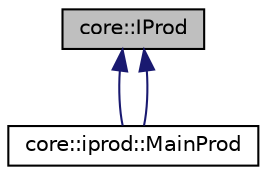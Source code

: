 digraph "core::IProd"
{
  edge [fontname="Helvetica",fontsize="10",labelfontname="Helvetica",labelfontsize="10"];
  node [fontname="Helvetica",fontsize="10",shape=record];
  Node1 [label="core::IProd",height=0.2,width=0.4,color="black", fillcolor="grey75", style="filled" fontcolor="black"];
  Node1 -> Node2 [dir="back",color="midnightblue",fontsize="10",style="solid",fontname="Helvetica"];
  Node2 [label="core::iprod::MainProd",height=0.2,width=0.4,color="black", fillcolor="white", style="filled",URL="$classcore_1_1iprod_1_1_main_prod.html"];
  Node1 -> Node2 [dir="back",color="midnightblue",fontsize="10",style="solid",fontname="Helvetica"];
}
